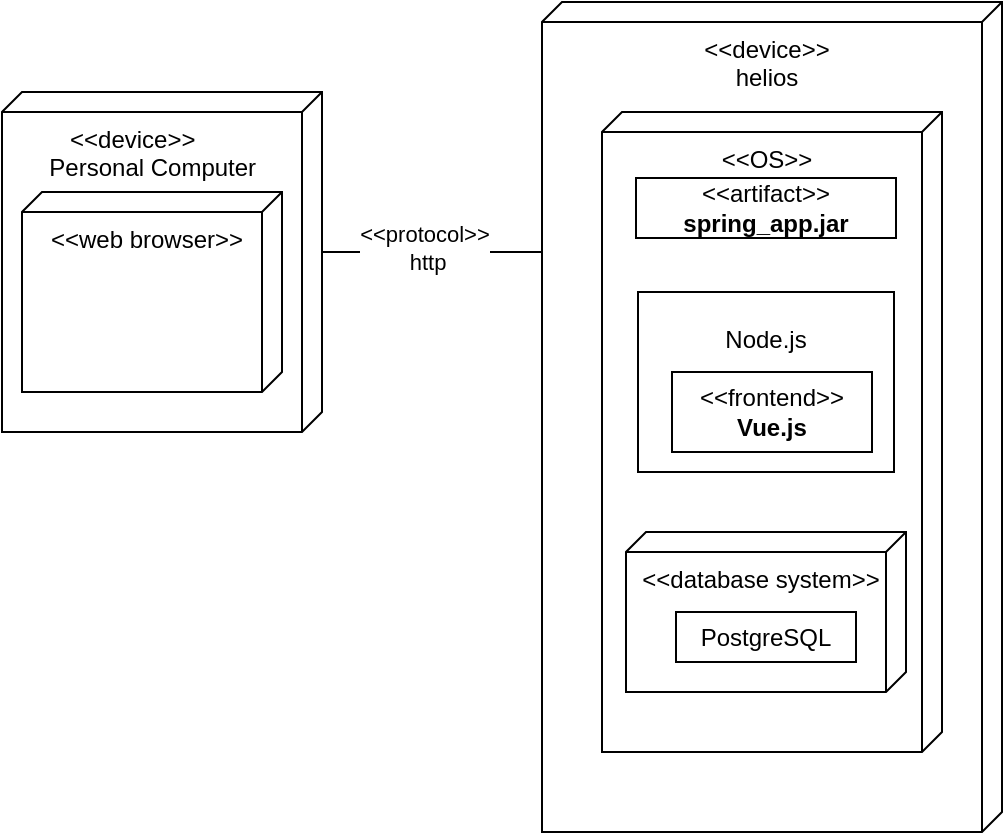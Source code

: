 <mxfile version="24.7.17">
  <diagram name="Page-1" id="sjfizjnfdZs_OY48FhH4">
    <mxGraphModel dx="1177" dy="567" grid="1" gridSize="10" guides="1" tooltips="1" connect="1" arrows="1" fold="1" page="1" pageScale="1" pageWidth="850" pageHeight="1100" math="0" shadow="0">
      <root>
        <mxCell id="0" />
        <mxCell id="1" parent="0" />
        <mxCell id="Bc2B5QMn3hoTuQUKr_DE-1" value="&lt;div&gt;&lt;br&gt;&lt;/div&gt;&lt;div&gt;&amp;nbsp;&amp;nbsp;&amp;nbsp;&amp;nbsp; Personal Computer&lt;/div&gt;" style="verticalAlign=top;align=left;shape=cube;size=10;direction=south;fontStyle=0;html=1;boundedLbl=1;spacingLeft=5;whiteSpace=wrap;" vertex="1" parent="1">
          <mxGeometry x="80" y="190" width="160" height="170" as="geometry" />
        </mxCell>
        <mxCell id="Bc2B5QMn3hoTuQUKr_DE-2" value="&amp;lt;&amp;lt;web browser&amp;gt;&amp;gt;" style="verticalAlign=top;align=center;shape=cube;size=10;direction=south;html=1;boundedLbl=1;spacingLeft=5;whiteSpace=wrap;" vertex="1" parent="Bc2B5QMn3hoTuQUKr_DE-1">
          <mxGeometry width="130" height="100" relative="1" as="geometry">
            <mxPoint x="10" y="50" as="offset" />
          </mxGeometry>
        </mxCell>
        <mxCell id="Bc2B5QMn3hoTuQUKr_DE-3" value="&amp;lt;&amp;lt;device&amp;gt;&amp;gt;" style="text;whiteSpace=wrap;html=1;" vertex="1" parent="Bc2B5QMn3hoTuQUKr_DE-1">
          <mxGeometry x="32" y="10" width="128" height="50" as="geometry" />
        </mxCell>
        <mxCell id="Bc2B5QMn3hoTuQUKr_DE-4" value="&lt;div align=&quot;center&quot;&gt;&amp;lt;&amp;lt;device&amp;gt;&amp;gt;&lt;/div&gt;&lt;div align=&quot;center&quot;&gt;helios&lt;br&gt;&lt;/div&gt;" style="verticalAlign=top;align=center;shape=cube;size=10;direction=south;fontStyle=0;html=1;boundedLbl=1;spacingLeft=5;whiteSpace=wrap;" vertex="1" parent="1">
          <mxGeometry x="350" y="145" width="230" height="415" as="geometry" />
        </mxCell>
        <mxCell id="Bc2B5QMn3hoTuQUKr_DE-6" value="" style="endArrow=none;html=1;rounded=0;exitX=0;exitY=0;exitDx=80;exitDy=0;exitPerimeter=0;" edge="1" parent="1" source="Bc2B5QMn3hoTuQUKr_DE-1">
          <mxGeometry width="50" height="50" relative="1" as="geometry">
            <mxPoint x="450" y="300" as="sourcePoint" />
            <mxPoint x="350" y="270" as="targetPoint" />
          </mxGeometry>
        </mxCell>
        <mxCell id="Bc2B5QMn3hoTuQUKr_DE-7" value="&lt;div&gt;&amp;lt;&amp;lt;protocol&amp;gt;&amp;gt;&lt;/div&gt;&lt;div&gt;&amp;nbsp;http&lt;/div&gt;" style="edgeLabel;html=1;align=center;verticalAlign=middle;resizable=0;points=[];" vertex="1" connectable="0" parent="Bc2B5QMn3hoTuQUKr_DE-6">
          <mxGeometry x="-0.071" y="2" relative="1" as="geometry">
            <mxPoint as="offset" />
          </mxGeometry>
        </mxCell>
        <mxCell id="Bc2B5QMn3hoTuQUKr_DE-10" value="&amp;lt;&amp;lt;OS&amp;gt;&amp;gt;" style="verticalAlign=top;align=center;shape=cube;size=10;direction=south;html=1;boundedLbl=1;spacingLeft=5;whiteSpace=wrap;" vertex="1" parent="1">
          <mxGeometry x="380" y="200" width="170" height="320" as="geometry" />
        </mxCell>
        <mxCell id="Bc2B5QMn3hoTuQUKr_DE-13" value="&amp;lt;&amp;lt;database system&amp;gt;&amp;gt;" style="verticalAlign=top;align=center;shape=cube;size=10;direction=south;html=1;boundedLbl=1;spacingLeft=5;whiteSpace=wrap;" vertex="1" parent="1">
          <mxGeometry x="392" y="410" width="140" height="80" as="geometry" />
        </mxCell>
        <mxCell id="Bc2B5QMn3hoTuQUKr_DE-15" value="PostgreSQL" style="rounded=0;whiteSpace=wrap;html=1;" vertex="1" parent="1">
          <mxGeometry x="417" y="450" width="90" height="25" as="geometry" />
        </mxCell>
        <mxCell id="Bc2B5QMn3hoTuQUKr_DE-16" value="&amp;lt;&amp;lt;artifact&amp;gt;&amp;gt;&lt;br&gt;&lt;b data-darkreader-inline-bgcolor=&quot;&quot; style=&quot;background-color: transparent; --darkreader-inline-bgcolor: transparent;&quot;&gt;spring_app.jar&lt;/b&gt;" style="html=1;align=center;verticalAlign=middle;dashed=0;whiteSpace=wrap;" vertex="1" parent="1">
          <mxGeometry x="397" y="233" width="130" height="30" as="geometry" />
        </mxCell>
        <mxCell id="Bc2B5QMn3hoTuQUKr_DE-21" value="Node.js&lt;br&gt;&lt;div&gt;&lt;br&gt;&lt;/div&gt;&lt;div&gt;&lt;br&gt;&lt;/div&gt;&lt;div&gt;&lt;br&gt;&lt;/div&gt;" style="html=1;align=center;verticalAlign=middle;dashed=0;whiteSpace=wrap;" vertex="1" parent="1">
          <mxGeometry x="398" y="290" width="128" height="90" as="geometry" />
        </mxCell>
        <mxCell id="Bc2B5QMn3hoTuQUKr_DE-17" value="&amp;lt;&amp;lt;frontend&amp;gt;&amp;gt;&lt;br&gt;&lt;b&gt;Vue.js&lt;/b&gt;&lt;br&gt;&lt;b data-darkreader-inline-bgcolor=&quot;&quot; style=&quot;background-color: transparent; --darkreader-inline-bgcolor: transparent;&quot;&gt;&lt;/b&gt;" style="html=1;align=center;verticalAlign=middle;dashed=0;whiteSpace=wrap;" vertex="1" parent="1">
          <mxGeometry x="415" y="330" width="100" height="40" as="geometry" />
        </mxCell>
      </root>
    </mxGraphModel>
  </diagram>
</mxfile>
